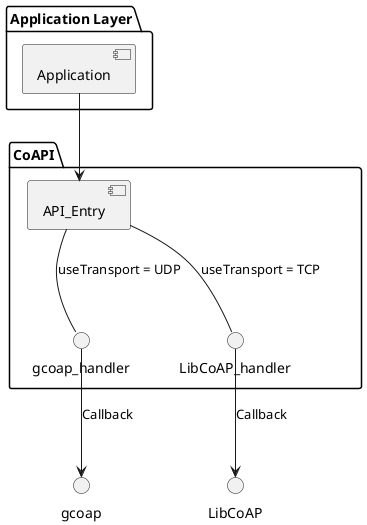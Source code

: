 @startuml
package "Application Layer"{
    [Application]
}

package "CoAPI"{
    [API_Entry]
    gcoap_handler -up- [API_Entry]:useTransport = UDP
    LibCoAP_handler -up- [API_Entry]:useTransport = TCP
}

LibCoAP_handler -down-> LibCoAP: Callback
gcoap_handler -down-> gcoap: Callback

Application -down-> API_Entry
@enduml
